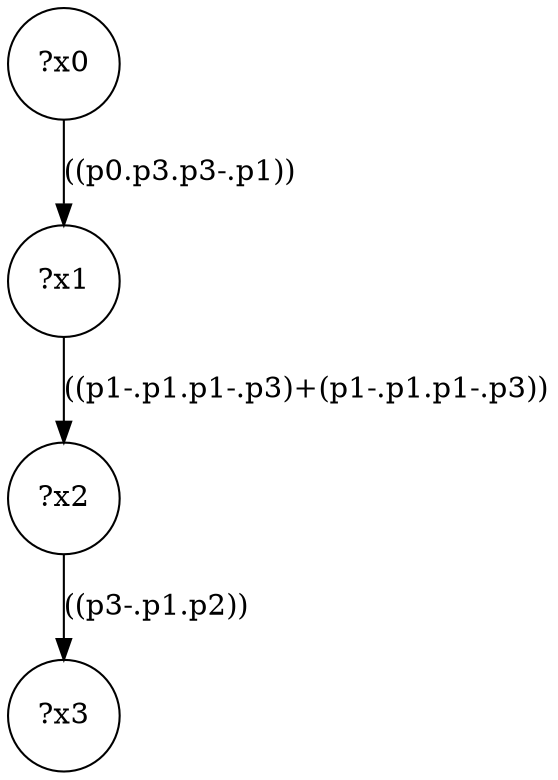 digraph g {
	x0 [shape=circle, label="?x0"];
	x1 [shape=circle, label="?x1"];
	x0 -> x1 [label="((p0.p3.p3-.p1))"];
	x2 [shape=circle, label="?x2"];
	x1 -> x2 [label="((p1-.p1.p1-.p3)+(p1-.p1.p1-.p3))"];
	x3 [shape=circle, label="?x3"];
	x2 -> x3 [label="((p3-.p1.p2))"];
}
